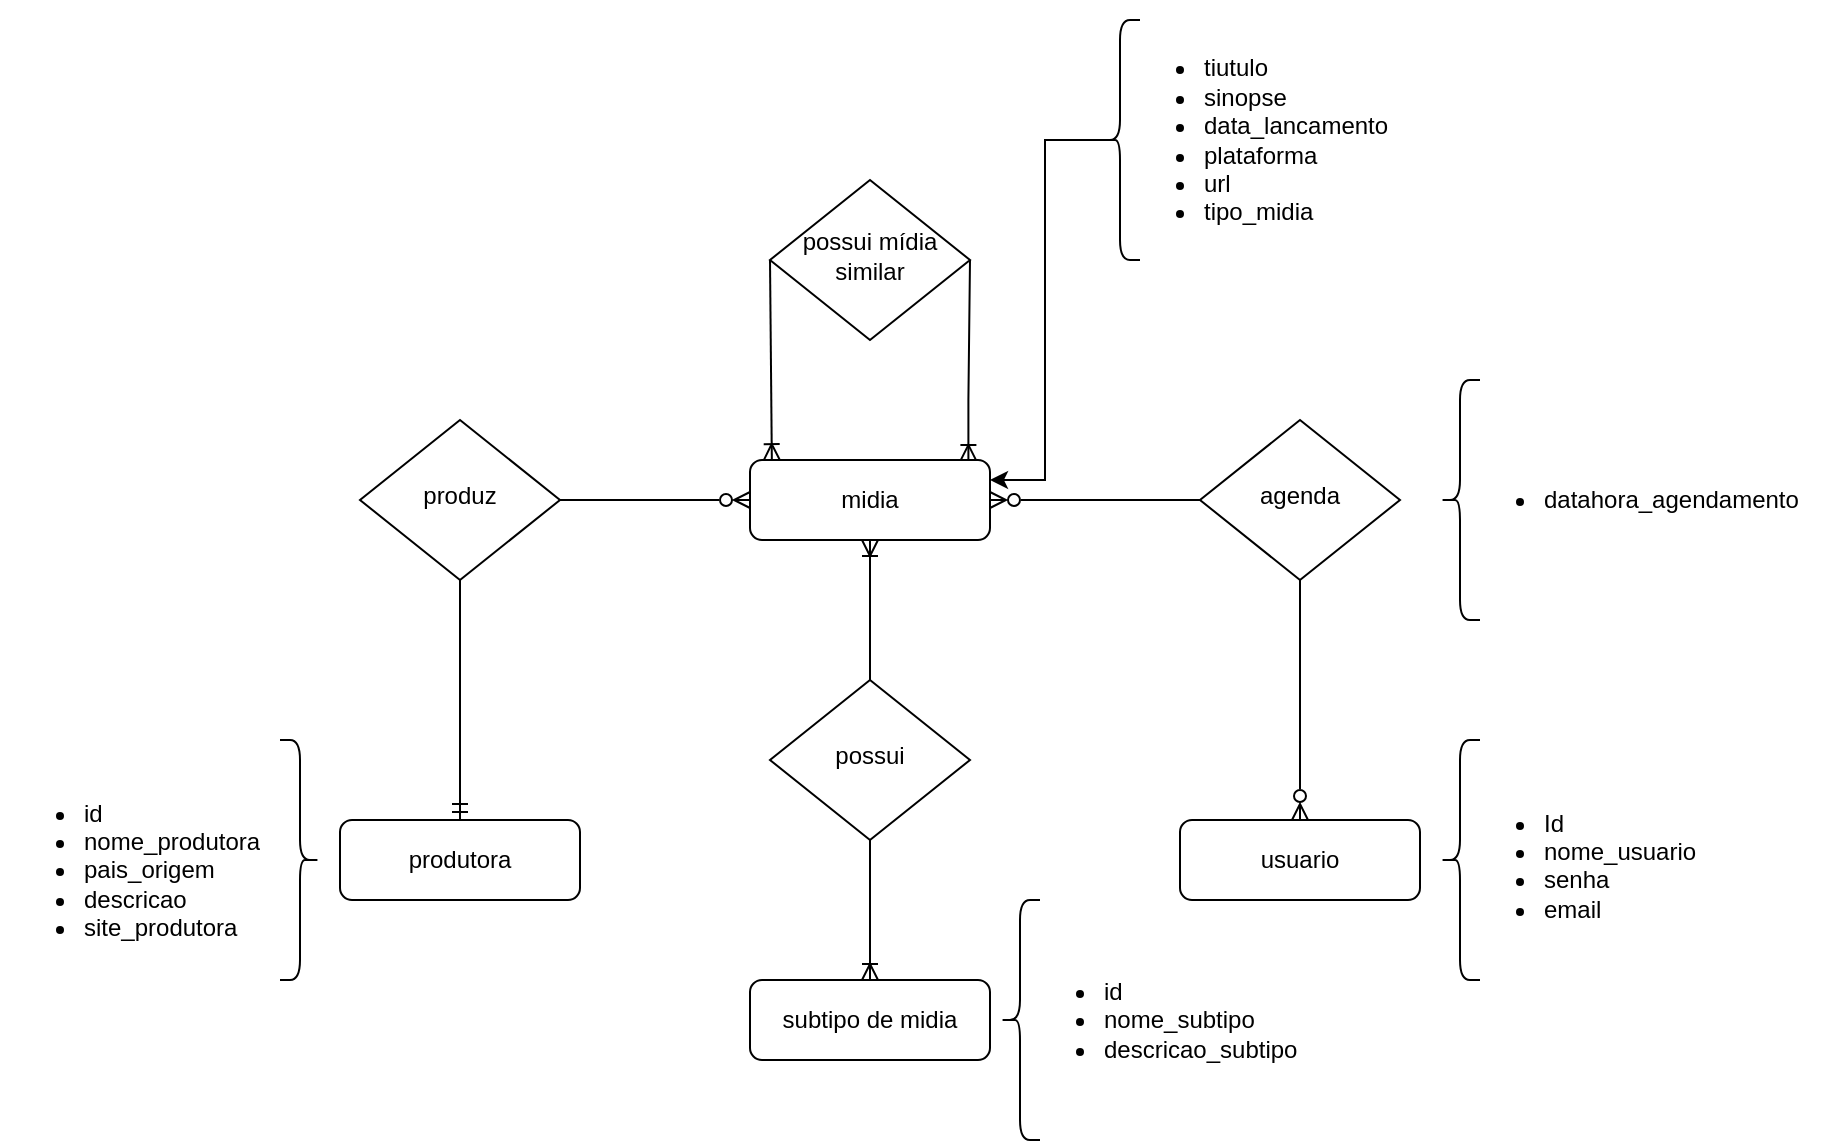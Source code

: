 <mxfile version="22.0.4" type="device">
  <diagram id="C5RBs43oDa-KdzZeNtuy" name="Page-1">
    <mxGraphModel dx="914" dy="719" grid="1" gridSize="10" guides="1" tooltips="1" connect="1" arrows="1" fold="1" page="1" pageScale="1" pageWidth="827" pageHeight="1169" math="0" shadow="0">
      <root>
        <mxCell id="WIyWlLk6GJQsqaUBKTNV-0" />
        <mxCell id="WIyWlLk6GJQsqaUBKTNV-1" parent="WIyWlLk6GJQsqaUBKTNV-0" />
        <mxCell id="JGHrKGWWWftF1b3FPlSX-21" style="edgeStyle=orthogonalEdgeStyle;rounded=0;orthogonalLoop=1;jettySize=auto;html=1;entryX=0.5;entryY=1;entryDx=0;entryDy=0;endArrow=none;endFill=0;startArrow=ERmandOne;startFill=0;" parent="WIyWlLk6GJQsqaUBKTNV-1" source="JGHrKGWWWftF1b3FPlSX-5" target="JGHrKGWWWftF1b3FPlSX-20" edge="1">
          <mxGeometry relative="1" as="geometry" />
        </mxCell>
        <mxCell id="JGHrKGWWWftF1b3FPlSX-5" value="produtora" style="rounded=1;whiteSpace=wrap;html=1;fontSize=12;glass=0;strokeWidth=1;shadow=0;" parent="WIyWlLk6GJQsqaUBKTNV-1" vertex="1">
          <mxGeometry x="220" y="880" width="120" height="40" as="geometry" />
        </mxCell>
        <mxCell id="JGHrKGWWWftF1b3FPlSX-26" style="edgeStyle=orthogonalEdgeStyle;rounded=0;orthogonalLoop=1;jettySize=auto;html=1;entryX=1;entryY=0.5;entryDx=0;entryDy=0;exitX=0.91;exitY=0.011;exitDx=0;exitDy=0;exitPerimeter=0;endArrow=none;endFill=0;startArrow=ERoneToMany;startFill=0;" parent="WIyWlLk6GJQsqaUBKTNV-1" source="JGHrKGWWWftF1b3FPlSX-13" target="JGHrKGWWWftF1b3FPlSX-25" edge="1">
          <mxGeometry relative="1" as="geometry">
            <mxPoint x="485" y="500.0" as="sourcePoint" />
            <Array as="points">
              <mxPoint x="534" y="670" />
              <mxPoint x="535" y="670" />
            </Array>
          </mxGeometry>
        </mxCell>
        <mxCell id="JGHrKGWWWftF1b3FPlSX-7" value="subtipo de midia" style="rounded=1;whiteSpace=wrap;html=1;fontSize=12;glass=0;strokeWidth=1;shadow=0;" parent="WIyWlLk6GJQsqaUBKTNV-1" vertex="1">
          <mxGeometry x="425" y="960" width="120" height="40" as="geometry" />
        </mxCell>
        <mxCell id="JGHrKGWWWftF1b3FPlSX-12" value="" style="rounded=0;html=1;jettySize=auto;orthogonalLoop=1;fontSize=11;endArrow=none;endFill=0;endSize=8;strokeWidth=1;shadow=0;labelBackgroundColor=none;edgeStyle=orthogonalEdgeStyle;entryX=0;entryY=0.5;entryDx=0;entryDy=0;startArrow=ERzeroToMany;startFill=0;" parent="WIyWlLk6GJQsqaUBKTNV-1" source="JGHrKGWWWftF1b3FPlSX-13" target="JGHrKGWWWftF1b3FPlSX-15" edge="1">
          <mxGeometry relative="1" as="geometry">
            <mxPoint x="475" y="800" as="targetPoint" />
          </mxGeometry>
        </mxCell>
        <mxCell id="JGHrKGWWWftF1b3FPlSX-27" style="edgeStyle=orthogonalEdgeStyle;rounded=0;orthogonalLoop=1;jettySize=auto;html=1;exitX=0.091;exitY=0.001;exitDx=0;exitDy=0;entryX=0;entryY=0.5;entryDx=0;entryDy=0;exitPerimeter=0;endArrow=none;endFill=0;startArrow=ERoneToMany;startFill=0;" parent="WIyWlLk6GJQsqaUBKTNV-1" source="JGHrKGWWWftF1b3FPlSX-13" target="JGHrKGWWWftF1b3FPlSX-25" edge="1">
          <mxGeometry relative="1" as="geometry">
            <Array as="points">
              <mxPoint x="435" y="701" />
            </Array>
          </mxGeometry>
        </mxCell>
        <mxCell id="JGHrKGWWWftF1b3FPlSX-31" value="" style="edgeStyle=orthogonalEdgeStyle;rounded=0;orthogonalLoop=1;jettySize=auto;html=1;startArrow=ERoneToMany;startFill=0;endArrow=none;endFill=0;" parent="WIyWlLk6GJQsqaUBKTNV-1" source="JGHrKGWWWftF1b3FPlSX-13" target="JGHrKGWWWftF1b3FPlSX-30" edge="1">
          <mxGeometry relative="1" as="geometry" />
        </mxCell>
        <mxCell id="JGHrKGWWWftF1b3FPlSX-13" value="midia" style="rounded=1;whiteSpace=wrap;html=1;fontSize=12;glass=0;strokeWidth=1;shadow=0;" parent="WIyWlLk6GJQsqaUBKTNV-1" vertex="1">
          <mxGeometry x="425" y="700" width="120" height="40" as="geometry" />
        </mxCell>
        <mxCell id="JGHrKGWWWftF1b3FPlSX-14" style="edgeStyle=orthogonalEdgeStyle;rounded=0;orthogonalLoop=1;jettySize=auto;html=1;entryX=0.5;entryY=0;entryDx=0;entryDy=0;endArrow=ERzeroToMany;endFill=0;" parent="WIyWlLk6GJQsqaUBKTNV-1" source="JGHrKGWWWftF1b3FPlSX-15" target="JGHrKGWWWftF1b3FPlSX-16" edge="1">
          <mxGeometry relative="1" as="geometry" />
        </mxCell>
        <mxCell id="JGHrKGWWWftF1b3FPlSX-15" value="agenda" style="rhombus;whiteSpace=wrap;html=1;shadow=0;fontFamily=Helvetica;fontSize=12;align=center;strokeWidth=1;spacing=6;spacingTop=-4;" parent="WIyWlLk6GJQsqaUBKTNV-1" vertex="1">
          <mxGeometry x="650" y="680" width="100" height="80" as="geometry" />
        </mxCell>
        <mxCell id="JGHrKGWWWftF1b3FPlSX-16" value="usuario" style="rounded=1;whiteSpace=wrap;html=1;fontSize=12;glass=0;strokeWidth=1;shadow=0;" parent="WIyWlLk6GJQsqaUBKTNV-1" vertex="1">
          <mxGeometry x="640" y="880" width="120" height="40" as="geometry" />
        </mxCell>
        <mxCell id="JGHrKGWWWftF1b3FPlSX-22" style="edgeStyle=orthogonalEdgeStyle;rounded=0;orthogonalLoop=1;jettySize=auto;html=1;entryX=0;entryY=0.5;entryDx=0;entryDy=0;endArrow=ERzeroToMany;endFill=0;" parent="WIyWlLk6GJQsqaUBKTNV-1" source="JGHrKGWWWftF1b3FPlSX-20" target="JGHrKGWWWftF1b3FPlSX-13" edge="1">
          <mxGeometry relative="1" as="geometry" />
        </mxCell>
        <mxCell id="JGHrKGWWWftF1b3FPlSX-20" value="produz" style="rhombus;whiteSpace=wrap;html=1;shadow=0;fontFamily=Helvetica;fontSize=12;align=center;strokeWidth=1;spacing=6;spacingTop=-4;" parent="WIyWlLk6GJQsqaUBKTNV-1" vertex="1">
          <mxGeometry x="230" y="680" width="100" height="80" as="geometry" />
        </mxCell>
        <mxCell id="JGHrKGWWWftF1b3FPlSX-25" value="possui mídia similar" style="rhombus;whiteSpace=wrap;html=1;shadow=0;fontFamily=Helvetica;fontSize=12;align=center;strokeWidth=1;spacing=6;spacingTop=-4;" parent="WIyWlLk6GJQsqaUBKTNV-1" vertex="1">
          <mxGeometry x="435" y="560" width="100" height="80" as="geometry" />
        </mxCell>
        <mxCell id="JGHrKGWWWftF1b3FPlSX-32" value="" style="edgeStyle=orthogonalEdgeStyle;rounded=0;orthogonalLoop=1;jettySize=auto;html=1;endArrow=ERoneToMany;endFill=0;" parent="WIyWlLk6GJQsqaUBKTNV-1" source="JGHrKGWWWftF1b3FPlSX-30" target="JGHrKGWWWftF1b3FPlSX-7" edge="1">
          <mxGeometry relative="1" as="geometry" />
        </mxCell>
        <mxCell id="JGHrKGWWWftF1b3FPlSX-30" value="possui" style="rhombus;whiteSpace=wrap;html=1;shadow=0;fontFamily=Helvetica;fontSize=12;align=center;strokeWidth=1;spacing=6;spacingTop=-4;" parent="WIyWlLk6GJQsqaUBKTNV-1" vertex="1">
          <mxGeometry x="435" y="810" width="100" height="80" as="geometry" />
        </mxCell>
        <mxCell id="2W-5SlNeTPKy2NSzzh3f-0" value="" style="shape=curlyBracket;whiteSpace=wrap;html=1;rounded=1;labelPosition=left;verticalLabelPosition=middle;align=right;verticalAlign=middle;" vertex="1" parent="WIyWlLk6GJQsqaUBKTNV-1">
          <mxGeometry x="770" y="840" width="20" height="120" as="geometry" />
        </mxCell>
        <mxCell id="2W-5SlNeTPKy2NSzzh3f-1" value="&lt;ul&gt;&lt;li&gt;Id&lt;/li&gt;&lt;li&gt;nome_usuario&lt;/li&gt;&lt;li&gt;senha&lt;/li&gt;&lt;li&gt;email&lt;/li&gt;&lt;/ul&gt;" style="text;strokeColor=none;fillColor=none;html=1;whiteSpace=wrap;verticalAlign=middle;overflow=hidden;" vertex="1" parent="WIyWlLk6GJQsqaUBKTNV-1">
          <mxGeometry x="780" y="860" width="120" height="80" as="geometry" />
        </mxCell>
        <mxCell id="2W-5SlNeTPKy2NSzzh3f-2" value="" style="shape=curlyBracket;whiteSpace=wrap;html=1;rounded=1;labelPosition=left;verticalLabelPosition=middle;align=right;verticalAlign=middle;" vertex="1" parent="WIyWlLk6GJQsqaUBKTNV-1">
          <mxGeometry x="550" y="920" width="20" height="120" as="geometry" />
        </mxCell>
        <mxCell id="2W-5SlNeTPKy2NSzzh3f-3" value="&lt;ul&gt;&lt;li&gt;id&lt;/li&gt;&lt;li&gt;nome_subtipo&lt;/li&gt;&lt;li&gt;descricao_subtipo&lt;/li&gt;&lt;/ul&gt;" style="text;strokeColor=none;fillColor=none;html=1;whiteSpace=wrap;verticalAlign=middle;overflow=hidden;" vertex="1" parent="WIyWlLk6GJQsqaUBKTNV-1">
          <mxGeometry x="560" y="940" width="170" height="80" as="geometry" />
        </mxCell>
        <mxCell id="2W-5SlNeTPKy2NSzzh3f-4" value="" style="shape=curlyBracket;whiteSpace=wrap;html=1;rounded=1;flipH=1;labelPosition=right;verticalLabelPosition=middle;align=left;verticalAlign=middle;" vertex="1" parent="WIyWlLk6GJQsqaUBKTNV-1">
          <mxGeometry x="190" y="840" width="20" height="120" as="geometry" />
        </mxCell>
        <mxCell id="2W-5SlNeTPKy2NSzzh3f-5" value="&lt;ul&gt;&lt;li&gt;id&lt;/li&gt;&lt;li&gt;nome_produtora&lt;/li&gt;&lt;li&gt;pais_origem&lt;/li&gt;&lt;li&gt;descricao&lt;/li&gt;&lt;li&gt;site_produtora&lt;/li&gt;&lt;/ul&gt;" style="text;strokeColor=none;fillColor=none;html=1;whiteSpace=wrap;verticalAlign=middle;overflow=hidden;" vertex="1" parent="WIyWlLk6GJQsqaUBKTNV-1">
          <mxGeometry x="50" y="855" width="150" height="90" as="geometry" />
        </mxCell>
        <mxCell id="2W-5SlNeTPKy2NSzzh3f-10" value="" style="shape=curlyBracket;whiteSpace=wrap;html=1;rounded=1;labelPosition=left;verticalLabelPosition=middle;align=right;verticalAlign=middle;" vertex="1" parent="WIyWlLk6GJQsqaUBKTNV-1">
          <mxGeometry x="770" y="660" width="20" height="120" as="geometry" />
        </mxCell>
        <mxCell id="2W-5SlNeTPKy2NSzzh3f-11" value="&lt;ul&gt;&lt;li&gt;datahora_agendamento&lt;/li&gt;&lt;/ul&gt;" style="text;strokeColor=none;fillColor=none;html=1;whiteSpace=wrap;verticalAlign=middle;overflow=hidden;" vertex="1" parent="WIyWlLk6GJQsqaUBKTNV-1">
          <mxGeometry x="780" y="680" width="180" height="80" as="geometry" />
        </mxCell>
        <mxCell id="2W-5SlNeTPKy2NSzzh3f-16" style="edgeStyle=orthogonalEdgeStyle;rounded=0;orthogonalLoop=1;jettySize=auto;html=1;exitX=0.1;exitY=0.5;exitDx=0;exitDy=0;exitPerimeter=0;entryX=1;entryY=0.25;entryDx=0;entryDy=0;" edge="1" parent="WIyWlLk6GJQsqaUBKTNV-1" source="2W-5SlNeTPKy2NSzzh3f-15" target="JGHrKGWWWftF1b3FPlSX-13">
          <mxGeometry relative="1" as="geometry" />
        </mxCell>
        <mxCell id="2W-5SlNeTPKy2NSzzh3f-15" value="" style="shape=curlyBracket;whiteSpace=wrap;html=1;rounded=1;labelPosition=left;verticalLabelPosition=middle;align=right;verticalAlign=middle;" vertex="1" parent="WIyWlLk6GJQsqaUBKTNV-1">
          <mxGeometry x="600" y="480" width="20" height="120" as="geometry" />
        </mxCell>
        <mxCell id="2W-5SlNeTPKy2NSzzh3f-17" value="&lt;ul&gt;&lt;li&gt;tiutulo&lt;/li&gt;&lt;li&gt;sinopse&lt;/li&gt;&lt;li&gt;data_lancamento&lt;/li&gt;&lt;li&gt;plataforma&lt;/li&gt;&lt;li&gt;url&lt;/li&gt;&lt;li&gt;tipo_midia&lt;/li&gt;&lt;/ul&gt;" style="text;strokeColor=none;fillColor=none;html=1;whiteSpace=wrap;verticalAlign=middle;overflow=hidden;" vertex="1" parent="WIyWlLk6GJQsqaUBKTNV-1">
          <mxGeometry x="610" y="470" width="170" height="140" as="geometry" />
        </mxCell>
      </root>
    </mxGraphModel>
  </diagram>
</mxfile>
